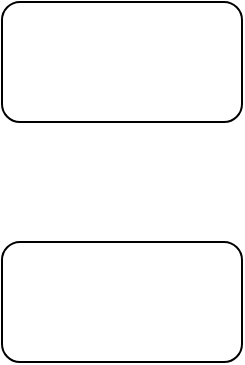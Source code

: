 <mxfile version="12.7.0" type="github">
  <diagram id="Pzeo-83tIRkk_UtbP8J3" name="Page-1">
    <mxGraphModel dx="1886" dy="818" grid="1" gridSize="10" guides="1" tooltips="1" connect="1" arrows="1" fold="1" page="1" pageScale="1" pageWidth="850" pageHeight="1100" math="0" shadow="0">
      <root>
        <mxCell id="0"/>
        <mxCell id="1" parent="0"/>
        <mxCell id="Mh6TamT0Jdoisp-VDLMO-1" value="" style="rounded=1;whiteSpace=wrap;html=1;" vertex="1" parent="1">
          <mxGeometry x="80" y="80" width="120" height="60" as="geometry"/>
        </mxCell>
        <mxCell id="Mh6TamT0Jdoisp-VDLMO-2" value="" style="rounded=1;whiteSpace=wrap;html=1;" vertex="1" parent="1">
          <mxGeometry x="80" y="200" width="120" height="60" as="geometry"/>
        </mxCell>
      </root>
    </mxGraphModel>
  </diagram>
</mxfile>
